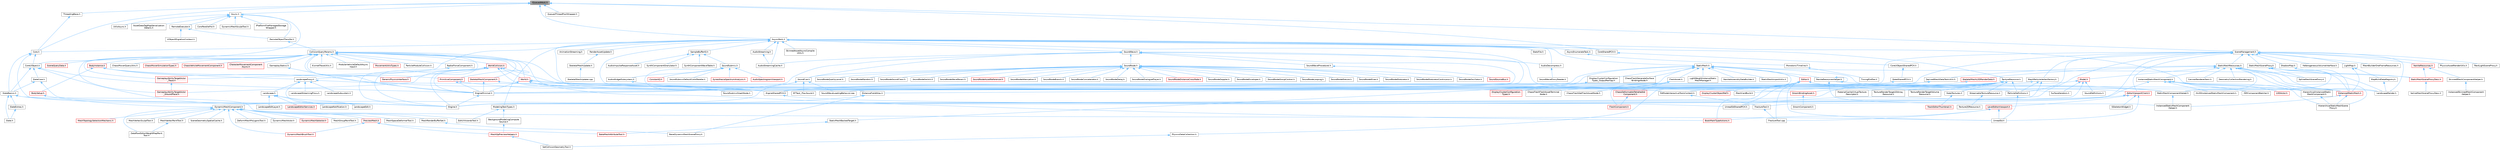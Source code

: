 digraph "IQueuedWork.h"
{
 // INTERACTIVE_SVG=YES
 // LATEX_PDF_SIZE
  bgcolor="transparent";
  edge [fontname=Helvetica,fontsize=10,labelfontname=Helvetica,labelfontsize=10];
  node [fontname=Helvetica,fontsize=10,shape=box,height=0.2,width=0.4];
  Node1 [id="Node000001",label="IQueuedWork.h",height=0.2,width=0.4,color="gray40", fillcolor="grey60", style="filled", fontcolor="black",tooltip=" "];
  Node1 -> Node2 [id="edge1_Node000001_Node000002",dir="back",color="steelblue1",style="solid",tooltip=" "];
  Node2 [id="Node000002",label="Async.h",height=0.2,width=0.4,color="grey40", fillcolor="white", style="filled",URL="$d7/ddf/Async_8h.html",tooltip=" "];
  Node2 -> Node3 [id="edge2_Node000002_Node000003",dir="back",color="steelblue1",style="solid",tooltip=" "];
  Node3 [id="Node000003",label="AssetDataTagMapSerialization\lDetails.h",height=0.2,width=0.4,color="grey40", fillcolor="white", style="filled",URL="$d5/d67/AssetDataTagMapSerializationDetails_8h.html",tooltip=" "];
  Node2 -> Node4 [id="edge3_Node000002_Node000004",dir="back",color="steelblue1",style="solid",tooltip=" "];
  Node4 [id="Node000004",label="CoreUObject.h",height=0.2,width=0.4,color="grey40", fillcolor="white", style="filled",URL="$d0/ded/CoreUObject_8h.html",tooltip=" "];
  Node4 -> Node5 [id="edge4_Node000004_Node000005",dir="back",color="steelblue1",style="solid",tooltip=" "];
  Node5 [id="Node000005",label="Engine.h",height=0.2,width=0.4,color="grey40", fillcolor="white", style="filled",URL="$d1/d34/Public_2Engine_8h.html",tooltip=" "];
  Node4 -> Node6 [id="edge5_Node000004_Node000006",dir="back",color="steelblue1",style="solid",tooltip=" "];
  Node6 [id="Node000006",label="EngineMinimal.h",height=0.2,width=0.4,color="grey40", fillcolor="white", style="filled",URL="$d0/d2c/EngineMinimal_8h.html",tooltip=" "];
  Node6 -> Node5 [id="edge6_Node000006_Node000005",dir="back",color="steelblue1",style="solid",tooltip=" "];
  Node4 -> Node7 [id="edge7_Node000004_Node000007",dir="back",color="steelblue1",style="solid",tooltip=" "];
  Node7 [id="Node000007",label="SlateBasics.h",height=0.2,width=0.4,color="grey40", fillcolor="white", style="filled",URL="$da/d2f/SlateBasics_8h.html",tooltip=" "];
  Node7 -> Node5 [id="edge8_Node000007_Node000005",dir="back",color="steelblue1",style="solid",tooltip=" "];
  Node7 -> Node8 [id="edge9_Node000007_Node000008",dir="back",color="steelblue1",style="solid",tooltip=" "];
  Node8 [id="Node000008",label="Slate.h",height=0.2,width=0.4,color="grey40", fillcolor="white", style="filled",URL="$d2/dc0/Slate_8h.html",tooltip=" "];
  Node7 -> Node9 [id="edge10_Node000007_Node000009",dir="back",color="steelblue1",style="solid",tooltip=" "];
  Node9 [id="Node000009",label="SlateExtras.h",height=0.2,width=0.4,color="grey40", fillcolor="white", style="filled",URL="$d8/dec/SlateExtras_8h.html",tooltip=" "];
  Node9 -> Node8 [id="edge11_Node000009_Node000008",dir="back",color="steelblue1",style="solid",tooltip=" "];
  Node7 -> Node10 [id="edge12_Node000007_Node000010",dir="back",color="steelblue1",style="solid",tooltip=" "];
  Node10 [id="Node000010",label="UnrealEd.h",height=0.2,width=0.4,color="grey40", fillcolor="white", style="filled",URL="$d2/d5f/UnrealEd_8h.html",tooltip=" "];
  Node4 -> Node11 [id="edge13_Node000004_Node000011",dir="back",color="steelblue1",style="solid",tooltip=" "];
  Node11 [id="Node000011",label="SlateCore.h",height=0.2,width=0.4,color="grey40", fillcolor="white", style="filled",URL="$dc/d03/SlateCore_8h.html",tooltip=" "];
  Node11 -> Node5 [id="edge14_Node000011_Node000005",dir="back",color="steelblue1",style="solid",tooltip=" "];
  Node11 -> Node7 [id="edge15_Node000011_Node000007",dir="back",color="steelblue1",style="solid",tooltip=" "];
  Node2 -> Node12 [id="edge16_Node000002_Node000012",dir="back",color="steelblue1",style="solid",tooltip=" "];
  Node12 [id="Node000012",label="CoroParallelFor.h",height=0.2,width=0.4,color="grey40", fillcolor="white", style="filled",URL="$d2/d05/CoroParallelFor_8h.html",tooltip=" "];
  Node2 -> Node13 [id="edge17_Node000002_Node000013",dir="back",color="steelblue1",style="solid",tooltip=" "];
  Node13 [id="Node000013",label="DynamicMeshSculptTool.h",height=0.2,width=0.4,color="grey40", fillcolor="white", style="filled",URL="$d6/d16/DynamicMeshSculptTool_8h.html",tooltip=" "];
  Node2 -> Node14 [id="edge18_Node000002_Node000014",dir="back",color="steelblue1",style="solid",tooltip=" "];
  Node14 [id="Node000014",label="IPlatformFileManagedStorage\lWrapper.h",height=0.2,width=0.4,color="grey40", fillcolor="white", style="filled",URL="$db/d2e/IPlatformFileManagedStorageWrapper_8h.html",tooltip=" "];
  Node2 -> Node15 [id="edge19_Node000002_Node000015",dir="back",color="steelblue1",style="solid",tooltip=" "];
  Node15 [id="Node000015",label="RemoteExecutor.h",height=0.2,width=0.4,color="grey40", fillcolor="white", style="filled",URL="$d4/dbc/RemoteExecutor_8h.html",tooltip=" "];
  Node15 -> Node16 [id="edge20_Node000015_Node000016",dir="back",color="steelblue1",style="solid",tooltip=" "];
  Node16 [id="Node000016",label="RemoteObjectTransfer.h",height=0.2,width=0.4,color="grey40", fillcolor="white", style="filled",URL="$df/d26/RemoteObjectTransfer_8h.html",tooltip=" "];
  Node16 -> Node17 [id="edge21_Node000016_Node000017",dir="back",color="steelblue1",style="solid",tooltip=" "];
  Node17 [id="Node000017",label="CollisionQueryParams.h",height=0.2,width=0.4,color="grey40", fillcolor="white", style="filled",URL="$d0/d44/CollisionQueryParams_8h.html",tooltip=" "];
  Node17 -> Node18 [id="edge22_Node000017_Node000018",dir="back",color="steelblue1",style="solid",tooltip=" "];
  Node18 [id="Node000018",label="BodyInstance.h",height=0.2,width=0.4,color="red", fillcolor="#FFF0F0", style="filled",URL="$d3/d42/BodyInstance_8h.html",tooltip=" "];
  Node18 -> Node19 [id="edge23_Node000018_Node000019",dir="back",color="steelblue1",style="solid",tooltip=" "];
  Node19 [id="Node000019",label="BodySetup.h",height=0.2,width=0.4,color="red", fillcolor="#FFF0F0", style="filled",URL="$d8/d7b/BodySetup_8h.html",tooltip=" "];
  Node19 -> Node22 [id="edge24_Node000019_Node000022",dir="back",color="steelblue1",style="solid",tooltip=" "];
  Node22 [id="Node000022",label="DynamicMeshComponent.h",height=0.2,width=0.4,color="grey40", fillcolor="white", style="filled",URL="$d8/d66/DynamicMeshComponent_8h.html",tooltip=" "];
  Node22 -> Node23 [id="edge25_Node000022_Node000023",dir="back",color="steelblue1",style="solid",tooltip=" "];
  Node23 [id="Node000023",label="DataflowEditorWeightMapPaint\lTool.h",height=0.2,width=0.4,color="grey40", fillcolor="white", style="filled",URL="$db/d46/DataflowEditorWeightMapPaintTool_8h.html",tooltip=" "];
  Node22 -> Node24 [id="edge26_Node000022_Node000024",dir="back",color="steelblue1",style="solid",tooltip=" "];
  Node24 [id="Node000024",label="DeformMeshPolygonsTool.h",height=0.2,width=0.4,color="grey40", fillcolor="white", style="filled",URL="$db/d72/DeformMeshPolygonsTool_8h.html",tooltip=" "];
  Node22 -> Node25 [id="edge27_Node000022_Node000025",dir="back",color="steelblue1",style="solid",tooltip=" "];
  Node25 [id="Node000025",label="DynamicMeshActor.h",height=0.2,width=0.4,color="grey40", fillcolor="white", style="filled",URL="$d1/d71/DynamicMeshActor_8h.html",tooltip=" "];
  Node22 -> Node26 [id="edge28_Node000022_Node000026",dir="back",color="steelblue1",style="solid",tooltip=" "];
  Node26 [id="Node000026",label="DynamicMeshBrushTool.h",height=0.2,width=0.4,color="red", fillcolor="#FFF0F0", style="filled",URL="$da/d04/DynamicMeshBrushTool_8h.html",tooltip=" "];
  Node22 -> Node30 [id="edge29_Node000022_Node000030",dir="back",color="steelblue1",style="solid",tooltip=" "];
  Node30 [id="Node000030",label="DynamicMeshSelector.h",height=0.2,width=0.4,color="red", fillcolor="#FFF0F0", style="filled",URL="$dc/d01/DynamicMeshSelector_8h.html",tooltip=" "];
  Node22 -> Node32 [id="edge30_Node000022_Node000032",dir="back",color="steelblue1",style="solid",tooltip=" "];
  Node32 [id="Node000032",label="EditUVIslandsTool.h",height=0.2,width=0.4,color="grey40", fillcolor="white", style="filled",URL="$d0/de4/EditUVIslandsTool_8h.html",tooltip=" "];
  Node22 -> Node33 [id="edge31_Node000022_Node000033",dir="back",color="steelblue1",style="solid",tooltip=" "];
  Node33 [id="Node000033",label="MeshGroupPaintTool.h",height=0.2,width=0.4,color="grey40", fillcolor="white", style="filled",URL="$dd/d04/MeshGroupPaintTool_8h.html",tooltip=" "];
  Node22 -> Node34 [id="edge32_Node000022_Node000034",dir="back",color="steelblue1",style="solid",tooltip=" "];
  Node34 [id="Node000034",label="MeshRenderBufferSet.h",height=0.2,width=0.4,color="grey40", fillcolor="white", style="filled",URL="$de/dc2/MeshRenderBufferSet_8h.html",tooltip=" "];
  Node34 -> Node35 [id="edge33_Node000034_Node000035",dir="back",color="steelblue1",style="solid",tooltip=" "];
  Node35 [id="Node000035",label="BaseDynamicMeshSceneProxy.h",height=0.2,width=0.4,color="grey40", fillcolor="white", style="filled",URL="$d2/dee/BaseDynamicMeshSceneProxy_8h.html",tooltip=" "];
  Node22 -> Node36 [id="edge34_Node000022_Node000036",dir="back",color="steelblue1",style="solid",tooltip=" "];
  Node36 [id="Node000036",label="MeshSpaceDeformerTool.h",height=0.2,width=0.4,color="grey40", fillcolor="white", style="filled",URL="$d7/dc8/MeshSpaceDeformerTool_8h.html",tooltip=" "];
  Node22 -> Node37 [id="edge35_Node000022_Node000037",dir="back",color="steelblue1",style="solid",tooltip=" "];
  Node37 [id="Node000037",label="MeshTopologySelectionMechanic.h",height=0.2,width=0.4,color="red", fillcolor="#FFF0F0", style="filled",URL="$d5/d15/MeshTopologySelectionMechanic_8h.html",tooltip=" "];
  Node22 -> Node40 [id="edge36_Node000022_Node000040",dir="back",color="steelblue1",style="solid",tooltip=" "];
  Node40 [id="Node000040",label="MeshVertexPaintTool.h",height=0.2,width=0.4,color="grey40", fillcolor="white", style="filled",URL="$db/d74/MeshVertexPaintTool_8h.html",tooltip=" "];
  Node40 -> Node23 [id="edge37_Node000040_Node000023",dir="back",color="steelblue1",style="solid",tooltip=" "];
  Node22 -> Node41 [id="edge38_Node000022_Node000041",dir="back",color="steelblue1",style="solid",tooltip=" "];
  Node41 [id="Node000041",label="MeshVertexSculptTool.h",height=0.2,width=0.4,color="grey40", fillcolor="white", style="filled",URL="$dc/da6/MeshVertexSculptTool_8h.html",tooltip=" "];
  Node22 -> Node42 [id="edge39_Node000022_Node000042",dir="back",color="steelblue1",style="solid",tooltip=" "];
  Node42 [id="Node000042",label="PreviewMesh.h",height=0.2,width=0.4,color="red", fillcolor="#FFF0F0", style="filled",URL="$d6/d30/PreviewMesh_8h.html",tooltip=" "];
  Node42 -> Node48 [id="edge40_Node000042_Node000048",dir="back",color="steelblue1",style="solid",tooltip=" "];
  Node48 [id="Node000048",label="BakeMeshAttributeTool.h",height=0.2,width=0.4,color="red", fillcolor="#FFF0F0", style="filled",URL="$d0/d82/BakeMeshAttributeTool_8h.html",tooltip=" "];
  Node42 -> Node26 [id="edge41_Node000042_Node000026",dir="back",color="steelblue1",style="solid",tooltip=" "];
  Node42 -> Node53 [id="edge42_Node000042_Node000053",dir="back",color="steelblue1",style="solid",tooltip=" "];
  Node53 [id="Node000053",label="MeshOpPreviewHelpers.h",height=0.2,width=0.4,color="red", fillcolor="#FFF0F0", style="filled",URL="$de/d33/MeshOpPreviewHelpers_8h.html",tooltip=" "];
  Node53 -> Node83 [id="edge43_Node000053_Node000083",dir="back",color="steelblue1",style="solid",tooltip=" "];
  Node83 [id="Node000083",label="SetCollisionGeometryTool.h",height=0.2,width=0.4,color="grey40", fillcolor="white", style="filled",URL="$d0/de6/SetCollisionGeometryTool_8h.html",tooltip=" "];
  Node22 -> Node94 [id="edge44_Node000022_Node000094",dir="back",color="steelblue1",style="solid",tooltip=" "];
  Node94 [id="Node000094",label="SceneGeometrySpatialCache.h",height=0.2,width=0.4,color="grey40", fillcolor="white", style="filled",URL="$d6/d6f/SceneGeometrySpatialCache_8h.html",tooltip=" "];
  Node18 -> Node96 [id="edge45_Node000018_Node000096",dir="back",color="steelblue1",style="solid",tooltip=" "];
  Node96 [id="Node000096",label="EngineSharedPCH.h",height=0.2,width=0.4,color="grey40", fillcolor="white", style="filled",URL="$dc/dbb/EngineSharedPCH_8h.html",tooltip=" "];
  Node96 -> Node97 [id="edge46_Node000096_Node000097",dir="back",color="steelblue1",style="solid",tooltip=" "];
  Node97 [id="Node000097",label="UnrealEdSharedPCH.h",height=0.2,width=0.4,color="grey40", fillcolor="white", style="filled",URL="$d1/de6/UnrealEdSharedPCH_8h.html",tooltip=" "];
  Node18 -> Node104 [id="edge47_Node000018_Node000104",dir="back",color="steelblue1",style="solid",tooltip=" "];
  Node104 [id="Node000104",label="LandscapeProxy.h",height=0.2,width=0.4,color="grey40", fillcolor="white", style="filled",URL="$db/dae/LandscapeProxy_8h.html",tooltip=" "];
  Node104 -> Node105 [id="edge48_Node000104_Node000105",dir="back",color="steelblue1",style="solid",tooltip=" "];
  Node105 [id="Node000105",label="Landscape.h",height=0.2,width=0.4,color="grey40", fillcolor="white", style="filled",URL="$d5/dd6/Landscape_8h.html",tooltip=" "];
  Node105 -> Node106 [id="edge49_Node000105_Node000106",dir="back",color="steelblue1",style="solid",tooltip=" "];
  Node106 [id="Node000106",label="LandscapeEdit.h",height=0.2,width=0.4,color="grey40", fillcolor="white", style="filled",URL="$df/d61/LandscapeEdit_8h.html",tooltip=" "];
  Node105 -> Node107 [id="edge50_Node000105_Node000107",dir="back",color="steelblue1",style="solid",tooltip=" "];
  Node107 [id="Node000107",label="LandscapeEditLayer.h",height=0.2,width=0.4,color="grey40", fillcolor="white", style="filled",URL="$d2/d34/LandscapeEditLayer_8h.html",tooltip=" "];
  Node105 -> Node108 [id="edge51_Node000105_Node000108",dir="back",color="steelblue1",style="solid",tooltip=" "];
  Node108 [id="Node000108",label="LandscapeEditorServices.h",height=0.2,width=0.4,color="red", fillcolor="#FFF0F0", style="filled",URL="$d0/de9/LandscapeEditorServices_8h.html",tooltip=" "];
  Node105 -> Node110 [id="edge52_Node000105_Node000110",dir="back",color="steelblue1",style="solid",tooltip=" "];
  Node110 [id="Node000110",label="LandscapeNotification.h",height=0.2,width=0.4,color="grey40", fillcolor="white", style="filled",URL="$d7/de3/LandscapeNotification_8h.html",tooltip=" "];
  Node104 -> Node106 [id="edge53_Node000104_Node000106",dir="back",color="steelblue1",style="solid",tooltip=" "];
  Node104 -> Node111 [id="edge54_Node000104_Node000111",dir="back",color="steelblue1",style="solid",tooltip=" "];
  Node111 [id="Node000111",label="LandscapeRender.h",height=0.2,width=0.4,color="grey40", fillcolor="white", style="filled",URL="$df/d67/LandscapeRender_8h.html",tooltip=" "];
  Node104 -> Node112 [id="edge55_Node000104_Node000112",dir="back",color="steelblue1",style="solid",tooltip=" "];
  Node112 [id="Node000112",label="LandscapeStreamingProxy.h",height=0.2,width=0.4,color="grey40", fillcolor="white", style="filled",URL="$de/d5a/LandscapeStreamingProxy_8h.html",tooltip=" "];
  Node104 -> Node113 [id="edge56_Node000104_Node000113",dir="back",color="steelblue1",style="solid",tooltip=" "];
  Node113 [id="Node000113",label="LandscapeSubsystem.h",height=0.2,width=0.4,color="grey40", fillcolor="white", style="filled",URL="$d7/ddd/LandscapeSubsystem_8h.html",tooltip=" "];
  Node18 -> Node115 [id="edge57_Node000018_Node000115",dir="back",color="steelblue1",style="solid",tooltip=" "];
  Node115 [id="Node000115",label="PrimitiveComponent.h",height=0.2,width=0.4,color="red", fillcolor="#FFF0F0", style="filled",URL="$df/d9f/PrimitiveComponent_8h.html",tooltip=" "];
  Node115 -> Node6 [id="edge58_Node000115_Node000006",dir="back",color="steelblue1",style="solid",tooltip=" "];
  Node115 -> Node96 [id="edge59_Node000115_Node000096",dir="back",color="steelblue1",style="solid",tooltip=" "];
  Node17 -> Node444 [id="edge60_Node000017_Node000444",dir="back",color="steelblue1",style="solid",tooltip=" "];
  Node444 [id="Node000444",label="ChaosMoverQueryUtils.h",height=0.2,width=0.4,color="grey40", fillcolor="white", style="filled",URL="$db/d6a/ChaosMoverQueryUtils_8h.html",tooltip=" "];
  Node17 -> Node445 [id="edge61_Node000017_Node000445",dir="back",color="steelblue1",style="solid",tooltip=" "];
  Node445 [id="Node000445",label="ChaosMoverSimulationTypes.h",height=0.2,width=0.4,color="red", fillcolor="#FFF0F0", style="filled",URL="$d5/de5/ChaosMoverSimulationTypes_8h.html",tooltip=" "];
  Node17 -> Node456 [id="edge62_Node000017_Node000456",dir="back",color="steelblue1",style="solid",tooltip=" "];
  Node456 [id="Node000456",label="ChaosVehicleMovementComponent.h",height=0.2,width=0.4,color="red", fillcolor="#FFF0F0", style="filled",URL="$dc/dfc/ChaosVehicleMovementComponent_8h.html",tooltip=" "];
  Node17 -> Node458 [id="edge63_Node000017_Node000458",dir="back",color="steelblue1",style="solid",tooltip=" "];
  Node458 [id="Node000458",label="CharacterMovementComponent\lAsync.h",height=0.2,width=0.4,color="red", fillcolor="#FFF0F0", style="filled",URL="$d4/dde/CharacterMovementComponentAsync_8h.html",tooltip=" "];
  Node17 -> Node5 [id="edge64_Node000017_Node000005",dir="back",color="steelblue1",style="solid",tooltip=" "];
  Node17 -> Node6 [id="edge65_Node000017_Node000006",dir="back",color="steelblue1",style="solid",tooltip=" "];
  Node17 -> Node96 [id="edge66_Node000017_Node000096",dir="back",color="steelblue1",style="solid",tooltip=" "];
  Node17 -> Node461 [id="edge67_Node000017_Node000461",dir="back",color="steelblue1",style="solid",tooltip=" "];
  Node461 [id="Node000461",label="GameplayAbilityTargetActor\l_GroundTrace.h",height=0.2,width=0.4,color="red", fillcolor="#FFF0F0", style="filled",URL="$d8/daf/GameplayAbilityTargetActor__GroundTrace_8h.html",tooltip=" "];
  Node17 -> Node463 [id="edge68_Node000017_Node000463",dir="back",color="steelblue1",style="solid",tooltip=" "];
  Node463 [id="Node000463",label="GameplayAbilityTargetActor\l_Trace.h",height=0.2,width=0.4,color="red", fillcolor="#FFF0F0", style="filled",URL="$d6/d1b/GameplayAbilityTargetActor__Trace_8h.html",tooltip=" "];
  Node463 -> Node461 [id="edge69_Node000463_Node000461",dir="back",color="steelblue1",style="solid",tooltip=" "];
  Node17 -> Node465 [id="edge70_Node000017_Node000465",dir="back",color="steelblue1",style="solid",tooltip=" "];
  Node465 [id="Node000465",label="GameplayStatics.h",height=0.2,width=0.4,color="grey40", fillcolor="white", style="filled",URL="$d9/dc8/GameplayStatics_8h.html",tooltip=" "];
  Node465 -> Node6 [id="edge71_Node000465_Node000006",dir="back",color="steelblue1",style="solid",tooltip=" "];
  Node17 -> Node466 [id="edge72_Node000017_Node000466",dir="back",color="steelblue1",style="solid",tooltip=" "];
  Node466 [id="Node000466",label="GenericPhysicsInterface.h",height=0.2,width=0.4,color="red", fillcolor="#FFF0F0", style="filled",URL="$d6/de8/GenericPhysicsInterface_8h.html",tooltip=" "];
  Node17 -> Node511 [id="edge73_Node000017_Node000511",dir="back",color="steelblue1",style="solid",tooltip=" "];
  Node511 [id="Node000511",label="KismetTraceUtils.h",height=0.2,width=0.4,color="grey40", fillcolor="white", style="filled",URL="$d6/d3a/KismetTraceUtils_8h.html",tooltip=" "];
  Node17 -> Node472 [id="edge74_Node000017_Node000472",dir="back",color="steelblue1",style="solid",tooltip=" "];
  Node472 [id="Node000472",label="ModularVehicleDefaultAsync\lInput.h",height=0.2,width=0.4,color="grey40", fillcolor="white", style="filled",URL="$d5/df8/ModularVehicleDefaultAsyncInput_8h.html",tooltip=" "];
  Node17 -> Node512 [id="edge75_Node000017_Node000512",dir="back",color="steelblue1",style="solid",tooltip=" "];
  Node512 [id="Node000512",label="MovementUtilsTypes.h",height=0.2,width=0.4,color="red", fillcolor="#FFF0F0", style="filled",URL="$dd/d05/MovementUtilsTypes_8h.html",tooltip=" "];
  Node17 -> Node552 [id="edge76_Node000017_Node000552",dir="back",color="steelblue1",style="solid",tooltip=" "];
  Node552 [id="Node000552",label="ParticleDefinitions.h",height=0.2,width=0.4,color="grey40", fillcolor="white", style="filled",URL="$db/dde/ParticleDefinitions_8h.html",tooltip=" "];
  Node552 -> Node10 [id="edge77_Node000552_Node000010",dir="back",color="steelblue1",style="solid",tooltip=" "];
  Node17 -> Node553 [id="edge78_Node000017_Node000553",dir="back",color="steelblue1",style="solid",tooltip=" "];
  Node553 [id="Node000553",label="ParticleModuleCollision.h",height=0.2,width=0.4,color="grey40", fillcolor="white", style="filled",URL="$d5/d24/ParticleModuleCollision_8h.html",tooltip=" "];
  Node17 -> Node115 [id="edge79_Node000017_Node000115",dir="back",color="steelblue1",style="solid",tooltip=" "];
  Node17 -> Node554 [id="edge80_Node000017_Node000554",dir="back",color="steelblue1",style="solid",tooltip=" "];
  Node554 [id="Node000554",label="RadialForceComponent.h",height=0.2,width=0.4,color="grey40", fillcolor="white", style="filled",URL="$d2/d85/RadialForceComponent_8h.html",tooltip=" "];
  Node554 -> Node5 [id="edge81_Node000554_Node000005",dir="back",color="steelblue1",style="solid",tooltip=" "];
  Node17 -> Node555 [id="edge82_Node000017_Node000555",dir="back",color="steelblue1",style="solid",tooltip=" "];
  Node555 [id="Node000555",label="SceneQueryData.h",height=0.2,width=0.4,color="red", fillcolor="#FFF0F0", style="filled",URL="$dc/d62/SceneQueryData_8h.html",tooltip=" "];
  Node17 -> Node252 [id="edge83_Node000017_Node000252",dir="back",color="steelblue1",style="solid",tooltip=" "];
  Node252 [id="Node000252",label="SkeletalMeshComponent.h",height=0.2,width=0.4,color="red", fillcolor="#FFF0F0", style="filled",URL="$d8/db5/SkeletalMeshComponent_8h.html",tooltip=" "];
  Node252 -> Node6 [id="edge84_Node000252_Node000006",dir="back",color="steelblue1",style="solid",tooltip=" "];
  Node252 -> Node96 [id="edge85_Node000252_Node000096",dir="back",color="steelblue1",style="solid",tooltip=" "];
  Node17 -> Node558 [id="edge86_Node000017_Node000558",dir="back",color="steelblue1",style="solid",tooltip=" "];
  Node558 [id="Node000558",label="World.h",height=0.2,width=0.4,color="red", fillcolor="#FFF0F0", style="filled",URL="$dd/d5b/World_8h.html",tooltip=" "];
  Node558 -> Node328 [id="edge87_Node000558_Node000328",dir="back",color="steelblue1",style="solid",tooltip=" "];
  Node328 [id="Node000328",label="BookMarkTypeActions.h",height=0.2,width=0.4,color="red", fillcolor="#FFF0F0", style="filled",URL="$d0/d2f/BookMarkTypeActions_8h.html",tooltip=" "];
  Node558 -> Node659 [id="edge88_Node000558_Node000659",dir="back",color="steelblue1",style="solid",tooltip=" "];
  Node659 [id="Node000659",label="EdModeInteractiveToolsContext.h",height=0.2,width=0.4,color="grey40", fillcolor="white", style="filled",URL="$d7/da4/EdModeInteractiveToolsContext_8h.html",tooltip=" "];
  Node659 -> Node660 [id="edge89_Node000659_Node000660",dir="back",color="steelblue1",style="solid",tooltip=" "];
  Node660 [id="Node000660",label="FractureTool.h",height=0.2,width=0.4,color="grey40", fillcolor="white", style="filled",URL="$d4/d30/FractureTool_8h.html",tooltip=" "];
  Node660 -> Node332 [id="edge90_Node000660_Node000332",dir="back",color="steelblue1",style="solid",tooltip=" "];
  Node332 [id="Node000332",label="FractureTool.cpp",height=0.2,width=0.4,color="grey40", fillcolor="white", style="filled",URL="$dc/d9a/FractureTool_8cpp.html",tooltip=" "];
  Node558 -> Node6 [id="edge91_Node000558_Node000006",dir="back",color="steelblue1",style="solid",tooltip=" "];
  Node558 -> Node96 [id="edge92_Node000558_Node000096",dir="back",color="steelblue1",style="solid",tooltip=" "];
  Node558 -> Node377 [id="edge93_Node000558_Node000377",dir="back",color="steelblue1",style="solid",tooltip=" "];
  Node377 [id="Node000377",label="StaticMeshComponentHelper.h",height=0.2,width=0.4,color="grey40", fillcolor="white", style="filled",URL="$dc/dc1/StaticMeshComponentHelper_8h.html",tooltip=" "];
  Node377 -> Node349 [id="edge94_Node000377_Node000349",dir="back",color="steelblue1",style="solid",tooltip=" "];
  Node349 [id="Node000349",label="InstancedStaticMeshComponent\lHelper.h",height=0.2,width=0.4,color="grey40", fillcolor="white", style="filled",URL="$dc/dc7/InstancedStaticMeshComponentHelper_8h.html",tooltip=" "];
  Node558 -> Node369 [id="edge95_Node000558_Node000369",dir="back",color="steelblue1",style="solid",tooltip=" "];
  Node369 [id="Node000369",label="SurfaceIterators.h",height=0.2,width=0.4,color="grey40", fillcolor="white", style="filled",URL="$da/de6/SurfaceIterators_8h.html",tooltip=" "];
  Node17 -> Node1124 [id="edge96_Node000017_Node001124",dir="back",color="steelblue1",style="solid",tooltip=" "];
  Node1124 [id="Node001124",label="WorldCollision.h",height=0.2,width=0.4,color="red", fillcolor="#FFF0F0", style="filled",URL="$d3/db3/WorldCollision_8h.html",tooltip=" "];
  Node1124 -> Node5 [id="edge97_Node001124_Node000005",dir="back",color="steelblue1",style="solid",tooltip=" "];
  Node1124 -> Node6 [id="edge98_Node001124_Node000006",dir="back",color="steelblue1",style="solid",tooltip=" "];
  Node1124 -> Node96 [id="edge99_Node001124_Node000096",dir="back",color="steelblue1",style="solid",tooltip=" "];
  Node1124 -> Node461 [id="edge100_Node001124_Node000461",dir="back",color="steelblue1",style="solid",tooltip=" "];
  Node1124 -> Node463 [id="edge101_Node001124_Node000463",dir="back",color="steelblue1",style="solid",tooltip=" "];
  Node1124 -> Node466 [id="edge102_Node001124_Node000466",dir="back",color="steelblue1",style="solid",tooltip=" "];
  Node1124 -> Node552 [id="edge103_Node001124_Node000552",dir="back",color="steelblue1",style="solid",tooltip=" "];
  Node1124 -> Node558 [id="edge104_Node001124_Node000558",dir="back",color="steelblue1",style="solid",tooltip=" "];
  Node15 -> Node1133 [id="edge105_Node000015_Node001133",dir="back",color="steelblue1",style="solid",tooltip=" "];
  Node1133 [id="Node001133",label="UObjectMigrationContext.h",height=0.2,width=0.4,color="grey40", fillcolor="white", style="filled",URL="$d8/dbd/UObjectMigrationContext_8h.html",tooltip=" "];
  Node2 -> Node16 [id="edge106_Node000002_Node000016",dir="back",color="steelblue1",style="solid",tooltip=" "];
  Node2 -> Node1134 [id="edge107_Node000002_Node001134",dir="back",color="steelblue1",style="solid",tooltip=" "];
  Node1134 [id="Node001134",label="UtilsAsync.h",height=0.2,width=0.4,color="grey40", fillcolor="white", style="filled",URL="$d2/d0c/UtilsAsync_8h.html",tooltip=" "];
  Node1 -> Node1135 [id="edge108_Node000001_Node001135",dir="back",color="steelblue1",style="solid",tooltip=" "];
  Node1135 [id="Node001135",label="AsyncWork.h",height=0.2,width=0.4,color="grey40", fillcolor="white", style="filled",URL="$da/d9a/AsyncWork_8h.html",tooltip=" "];
  Node1135 -> Node1136 [id="edge109_Node001135_Node001136",dir="back",color="steelblue1",style="solid",tooltip=" "];
  Node1136 [id="Node001136",label="AnimationStreaming.h",height=0.2,width=0.4,color="grey40", fillcolor="white", style="filled",URL="$d5/d44/AnimationStreaming_8h.html",tooltip=" "];
  Node1135 -> Node1137 [id="edge110_Node001135_Node001137",dir="back",color="steelblue1",style="solid",tooltip=" "];
  Node1137 [id="Node001137",label="AsyncEnumerateTask.h",height=0.2,width=0.4,color="grey40", fillcolor="white", style="filled",URL="$d5/d71/AsyncEnumerateTask_8h.html",tooltip=" "];
  Node1137 -> Node1138 [id="edge111_Node001137_Node001138",dir="back",color="steelblue1",style="solid",tooltip=" "];
  Node1138 [id="Node001138",label="MonotonicTimeline.h",height=0.2,width=0.4,color="grey40", fillcolor="white", style="filled",URL="$d9/dfd/MonotonicTimeline_8h.html",tooltip=" "];
  Node1138 -> Node1139 [id="edge112_Node001138_Node001139",dir="back",color="steelblue1",style="solid",tooltip=" "];
  Node1139 [id="Node001139",label="TimingProfiler.h",height=0.2,width=0.4,color="grey40", fillcolor="white", style="filled",URL="$df/d15/TimingProfiler_8h.html",tooltip=" "];
  Node1135 -> Node1140 [id="edge113_Node001135_Node001140",dir="back",color="steelblue1",style="solid",tooltip=" "];
  Node1140 [id="Node001140",label="AudioDecompress.h",height=0.2,width=0.4,color="grey40", fillcolor="white", style="filled",URL="$d9/dfd/AudioDecompress_8h.html",tooltip=" "];
  Node1140 -> Node1141 [id="edge114_Node001140_Node001141",dir="back",color="steelblue1",style="solid",tooltip=" "];
  Node1141 [id="Node001141",label="SoundWaveProxyReader.h",height=0.2,width=0.4,color="grey40", fillcolor="white", style="filled",URL="$d1/d23/SoundWaveProxyReader_8h.html",tooltip=" "];
  Node1135 -> Node1142 [id="edge115_Node001135_Node001142",dir="back",color="steelblue1",style="solid",tooltip=" "];
  Node1142 [id="Node001142",label="AudioStreaming.h",height=0.2,width=0.4,color="grey40", fillcolor="white", style="filled",URL="$db/d37/AudioStreaming_8h.html",tooltip=" "];
  Node1142 -> Node1143 [id="edge116_Node001142_Node001143",dir="back",color="steelblue1",style="solid",tooltip=" "];
  Node1143 [id="Node001143",label="AudioStreamingCache.h",height=0.2,width=0.4,color="grey40", fillcolor="white", style="filled",URL="$d2/dc1/AudioStreamingCache_8h.html",tooltip=" "];
  Node1135 -> Node1143 [id="edge117_Node001135_Node001143",dir="back",color="steelblue1",style="solid",tooltip=" "];
  Node1135 -> Node1144 [id="edge118_Node001135_Node001144",dir="back",color="steelblue1",style="solid",tooltip=" "];
  Node1144 [id="Node001144",label="Core.h",height=0.2,width=0.4,color="grey40", fillcolor="white", style="filled",URL="$d6/dd7/Core_8h.html",tooltip=" "];
  Node1144 -> Node4 [id="edge119_Node001144_Node000004",dir="back",color="steelblue1",style="solid",tooltip=" "];
  Node1144 -> Node5 [id="edge120_Node001144_Node000005",dir="back",color="steelblue1",style="solid",tooltip=" "];
  Node1144 -> Node7 [id="edge121_Node001144_Node000007",dir="back",color="steelblue1",style="solid",tooltip=" "];
  Node1135 -> Node1145 [id="edge122_Node001135_Node001145",dir="back",color="steelblue1",style="solid",tooltip=" "];
  Node1145 [id="Node001145",label="CoreSharedPCH.h",height=0.2,width=0.4,color="grey40", fillcolor="white", style="filled",URL="$d8/de5/CoreSharedPCH_8h.html",tooltip=" "];
  Node1145 -> Node1146 [id="edge123_Node001145_Node001146",dir="back",color="steelblue1",style="solid",tooltip=" "];
  Node1146 [id="Node001146",label="CoreUObjectSharedPCH.h",height=0.2,width=0.4,color="grey40", fillcolor="white", style="filled",URL="$de/d2f/CoreUObjectSharedPCH_8h.html",tooltip=" "];
  Node1146 -> Node1147 [id="edge124_Node001146_Node001147",dir="back",color="steelblue1",style="solid",tooltip=" "];
  Node1147 [id="Node001147",label="SlateSharedPCH.h",height=0.2,width=0.4,color="grey40", fillcolor="white", style="filled",URL="$d1/dfc/SlateSharedPCH_8h.html",tooltip=" "];
  Node1147 -> Node96 [id="edge125_Node001147_Node000096",dir="back",color="steelblue1",style="solid",tooltip=" "];
  Node1135 -> Node363 [id="edge126_Node001135_Node000363",dir="back",color="steelblue1",style="solid",tooltip=" "];
  Node363 [id="Node000363",label="DistanceFieldAtlas.h",height=0.2,width=0.4,color="grey40", fillcolor="white", style="filled",URL="$df/def/DistanceFieldAtlas_8h.html",tooltip=" "];
  Node363 -> Node35 [id="edge127_Node000363_Node000035",dir="back",color="steelblue1",style="solid",tooltip=" "];
  Node363 -> Node22 [id="edge128_Node000363_Node000022",dir="back",color="steelblue1",style="solid",tooltip=" "];
  Node1135 -> Node371 [id="edge129_Node001135_Node000371",dir="back",color="steelblue1",style="solid",tooltip=" "];
  Node371 [id="Node000371",label="GroomBindingAsset.h",height=0.2,width=0.4,color="red", fillcolor="#FFF0F0", style="filled",URL="$de/d26/GroomBindingAsset_8h.html",tooltip=" "];
  Node371 -> Node240 [id="edge130_Node000371_Node000240",dir="back",color="steelblue1",style="solid",tooltip=" "];
  Node240 [id="Node000240",label="GroomComponent.h",height=0.2,width=0.4,color="grey40", fillcolor="white", style="filled",URL="$de/d2e/GroomComponent_8h.html",tooltip=" "];
  Node1135 -> Node345 [id="edge131_Node001135_Node000345",dir="back",color="steelblue1",style="solid",tooltip=" "];
  Node345 [id="Node000345",label="HierarchicalInstancedStatic\lMeshComponent.h",height=0.2,width=0.4,color="grey40", fillcolor="white", style="filled",URL="$d3/ddb/HierarchicalInstancedStaticMeshComponent_8h.html",tooltip=" "];
  Node345 -> Node346 [id="edge132_Node000345_Node000346",dir="back",color="steelblue1",style="solid",tooltip=" "];
  Node346 [id="Node000346",label="HierarchicalStaticMeshScene\lProxy.h",height=0.2,width=0.4,color="grey40", fillcolor="white", style="filled",URL="$d3/d4d/HierarchicalStaticMeshSceneProxy_8h.html",tooltip=" "];
  Node1135 -> Node104 [id="edge133_Node001135_Node000104",dir="back",color="steelblue1",style="solid",tooltip=" "];
  Node1135 -> Node364 [id="edge134_Node001135_Node000364",dir="back",color="steelblue1",style="solid",tooltip=" "];
  Node364 [id="Node000364",label="MeshCardBuild.h",height=0.2,width=0.4,color="grey40", fillcolor="white", style="filled",URL="$d8/df6/MeshCardBuild_8h.html",tooltip=" "];
  Node1135 -> Node1148 [id="edge135_Node001135_Node001148",dir="back",color="steelblue1",style="solid",tooltip=" "];
  Node1148 [id="Node001148",label="ModelingTaskTypes.h",height=0.2,width=0.4,color="grey40", fillcolor="white", style="filled",URL="$d0/dd2/ModelingTaskTypes_8h.html",tooltip=" "];
  Node1148 -> Node1149 [id="edge136_Node001148_Node001149",dir="back",color="steelblue1",style="solid",tooltip=" "];
  Node1149 [id="Node001149",label="BackgroundModelingCompute\lSource.h",height=0.2,width=0.4,color="grey40", fillcolor="white", style="filled",URL="$d4/da3/BackgroundModelingComputeSource_8h.html",tooltip=" "];
  Node1149 -> Node53 [id="edge137_Node001149_Node000053",dir="back",color="steelblue1",style="solid",tooltip=" "];
  Node1148 -> Node32 [id="edge138_Node001148_Node000032",dir="back",color="steelblue1",style="solid",tooltip=" "];
  Node1135 -> Node1150 [id="edge139_Node001135_Node001150",dir="back",color="steelblue1",style="solid",tooltip=" "];
  Node1150 [id="Node001150",label="RenderAssetUpdate.h",height=0.2,width=0.4,color="grey40", fillcolor="white", style="filled",URL="$df/da4/RenderAssetUpdate_8h.html",tooltip=" "];
  Node1150 -> Node641 [id="edge140_Node001150_Node000641",dir="back",color="steelblue1",style="solid",tooltip=" "];
  Node641 [id="Node000641",label="SkeletalMeshUpdate.h",height=0.2,width=0.4,color="grey40", fillcolor="white", style="filled",URL="$df/d79/SkeletalMeshUpdate_8h.html",tooltip=" "];
  Node641 -> Node321 [id="edge141_Node000641_Node000321",dir="back",color="steelblue1",style="solid",tooltip=" "];
  Node321 [id="Node000321",label="SkeletalMeshUpdate.cpp",height=0.2,width=0.4,color="grey40", fillcolor="white", style="filled",URL="$db/d45/SkeletalMeshUpdate_8cpp.html",tooltip=" "];
  Node1135 -> Node1151 [id="edge142_Node001135_Node001151",dir="back",color="steelblue1",style="solid",tooltip=" "];
  Node1151 [id="Node001151",label="SampleBufferIO.h",height=0.2,width=0.4,color="grey40", fillcolor="white", style="filled",URL="$df/d39/SampleBufferIO_8h.html",tooltip=" "];
  Node1151 -> Node1152 [id="edge143_Node001151_Node001152",dir="back",color="steelblue1",style="solid",tooltip=" "];
  Node1152 [id="Node001152",label="AudioImpulseResponseAsset.h",height=0.2,width=0.4,color="grey40", fillcolor="white", style="filled",URL="$d5/d37/AudioImpulseResponseAsset_8h.html",tooltip=" "];
  Node1151 -> Node1153 [id="edge144_Node001151_Node001153",dir="back",color="steelblue1",style="solid",tooltip=" "];
  Node1153 [id="Node001153",label="SoundSubmix.h",height=0.2,width=0.4,color="grey40", fillcolor="white", style="filled",URL="$d9/db4/SoundSubmix_8h.html",tooltip=" "];
  Node1153 -> Node1154 [id="edge145_Node001153_Node001154",dir="back",color="steelblue1",style="solid",tooltip=" "];
  Node1154 [id="Node001154",label="AudioSpectrogramViewport.h",height=0.2,width=0.4,color="red", fillcolor="#FFF0F0", style="filled",URL="$d9/d19/AudioSpectrogramViewport_8h.html",tooltip=" "];
  Node1153 -> Node1157 [id="edge146_Node001153_Node001157",dir="back",color="steelblue1",style="solid",tooltip=" "];
  Node1157 [id="Node001157",label="AudioWidgetSubsystem.h",height=0.2,width=0.4,color="grey40", fillcolor="white", style="filled",URL="$de/d1b/AudioWidgetSubsystem_8h.html",tooltip=" "];
  Node1157 -> Node1132 [id="edge147_Node001157_Node001132",dir="back",color="steelblue1",style="solid",tooltip=" "];
  Node1132 [id="Node001132",label="SoundSubmixGraphNode.h",height=0.2,width=0.4,color="grey40", fillcolor="white", style="filled",URL="$d5/d09/SoundSubmixGraphNode_8h.html",tooltip=" "];
  Node1153 -> Node1158 [id="edge148_Node001153_Node001158",dir="back",color="steelblue1",style="solid",tooltip=" "];
  Node1158 [id="Node001158",label="ConstantQ.h",height=0.2,width=0.4,color="red", fillcolor="#FFF0F0", style="filled",URL="$de/d9f/ConstantQ_8h.html",tooltip=" "];
  Node1153 -> Node1160 [id="edge149_Node001153_Node001160",dir="back",color="steelblue1",style="solid",tooltip=" "];
  Node1160 [id="Node001160",label="SoundSubmixDefaultColorPalette.h",height=0.2,width=0.4,color="grey40", fillcolor="white", style="filled",URL="$d0/df9/SoundSubmixDefaultColorPalette_8h.html",tooltip=" "];
  Node1153 -> Node1132 [id="edge150_Node001153_Node001132",dir="back",color="steelblue1",style="solid",tooltip=" "];
  Node1153 -> Node1161 [id="edge151_Node001153_Node001161",dir="back",color="steelblue1",style="solid",tooltip=" "];
  Node1161 [id="Node001161",label="SynesthesiaSpectrumAnalysis.h",height=0.2,width=0.4,color="red", fillcolor="#FFF0F0", style="filled",URL="$d7/d2c/SynesthesiaSpectrumAnalysis_8h.html",tooltip=" "];
  Node1151 -> Node1162 [id="edge152_Node001151_Node001162",dir="back",color="steelblue1",style="solid",tooltip=" "];
  Node1162 [id="Node001162",label="SynthComponentGranulator.h",height=0.2,width=0.4,color="grey40", fillcolor="white", style="filled",URL="$d0/d29/SynthComponentGranulator_8h.html",tooltip=" "];
  Node1151 -> Node1163 [id="edge153_Node001151_Node001163",dir="back",color="steelblue1",style="solid",tooltip=" "];
  Node1163 [id="Node001163",label="SynthComponentWaveTable.h",height=0.2,width=0.4,color="grey40", fillcolor="white", style="filled",URL="$d5/d08/SynthComponentWaveTable_8h.html",tooltip=" "];
  Node1135 -> Node652 [id="edge154_Node001135_Node000652",dir="back",color="steelblue1",style="solid",tooltip=" "];
  Node652 [id="Node000652",label="SkinnedAssetAsyncCompile\lUtils.h",height=0.2,width=0.4,color="grey40", fillcolor="white", style="filled",URL="$d0/dc7/SkinnedAssetAsyncCompileUtils_8h.html",tooltip=" "];
  Node1135 -> Node1164 [id="edge155_Node001135_Node001164",dir="back",color="steelblue1",style="solid",tooltip=" "];
  Node1164 [id="Node001164",label="SoundWave.h",height=0.2,width=0.4,color="grey40", fillcolor="white", style="filled",URL="$d3/d6d/SoundWave_8h.html",tooltip=" "];
  Node1164 -> Node1140 [id="edge156_Node001164_Node001140",dir="back",color="steelblue1",style="solid",tooltip=" "];
  Node1164 -> Node1143 [id="edge157_Node001164_Node001143",dir="back",color="steelblue1",style="solid",tooltip=" "];
  Node1164 -> Node6 [id="edge158_Node001164_Node000006",dir="back",color="steelblue1",style="solid",tooltip=" "];
  Node1164 -> Node96 [id="edge159_Node001164_Node000096",dir="back",color="steelblue1",style="solid",tooltip=" "];
  Node1164 -> Node1165 [id="edge160_Node001164_Node001165",dir="back",color="steelblue1",style="solid",tooltip=" "];
  Node1165 [id="Node001165",label="SoundCue.h",height=0.2,width=0.4,color="grey40", fillcolor="white", style="filled",URL="$d8/d0b/SoundCue_8h.html",tooltip=" "];
  Node1165 -> Node583 [id="edge161_Node001165_Node000583",dir="back",color="steelblue1",style="solid",tooltip=" "];
  Node583 [id="Node000583",label="BTTask_PlaySound.h",height=0.2,width=0.4,color="grey40", fillcolor="white", style="filled",URL="$d8/d54/BTTask__PlaySound_8h.html",tooltip=" "];
  Node1165 -> Node5 [id="edge162_Node001165_Node000005",dir="back",color="steelblue1",style="solid",tooltip=" "];
  Node1165 -> Node1166 [id="edge163_Node001165_Node001166",dir="back",color="steelblue1",style="solid",tooltip=" "];
  Node1166 [id="Node001166",label="SoundWaveLoadingBehavior.cpp",height=0.2,width=0.4,color="grey40", fillcolor="white", style="filled",URL="$d7/d95/SoundWaveLoadingBehavior_8cpp.html",tooltip=" "];
  Node1164 -> Node1167 [id="edge164_Node001164_Node001167",dir="back",color="steelblue1",style="solid",tooltip=" "];
  Node1167 [id="Node001167",label="SoundNode.h",height=0.2,width=0.4,color="grey40", fillcolor="white", style="filled",URL="$da/d8b/SoundNode_8h.html",tooltip=" "];
  Node1167 -> Node1165 [id="edge165_Node001167_Node001165",dir="back",color="steelblue1",style="solid",tooltip=" "];
  Node1167 -> Node1168 [id="edge166_Node001167_Node001168",dir="back",color="steelblue1",style="solid",tooltip=" "];
  Node1168 [id="Node001168",label="SoundNodeAssetReferencer.h",height=0.2,width=0.4,color="red", fillcolor="#FFF0F0", style="filled",URL="$d8/d71/SoundNodeAssetReferencer_8h.html",tooltip=" "];
  Node1167 -> Node1170 [id="edge167_Node001167_Node001170",dir="back",color="steelblue1",style="solid",tooltip=" "];
  Node1170 [id="Node001170",label="SoundNodeAttenuation.h",height=0.2,width=0.4,color="grey40", fillcolor="white", style="filled",URL="$d0/d9d/SoundNodeAttenuation_8h.html",tooltip=" "];
  Node1167 -> Node1171 [id="edge168_Node001167_Node001171",dir="back",color="steelblue1",style="solid",tooltip=" "];
  Node1171 [id="Node001171",label="SoundNodeBranch.h",height=0.2,width=0.4,color="grey40", fillcolor="white", style="filled",URL="$da/d79/SoundNodeBranch_8h.html",tooltip=" "];
  Node1167 -> Node1172 [id="edge169_Node001167_Node001172",dir="back",color="steelblue1",style="solid",tooltip=" "];
  Node1172 [id="Node001172",label="SoundNodeConcatenator.h",height=0.2,width=0.4,color="grey40", fillcolor="white", style="filled",URL="$da/d65/SoundNodeConcatenator_8h.html",tooltip=" "];
  Node1167 -> Node1173 [id="edge170_Node001167_Node001173",dir="back",color="steelblue1",style="solid",tooltip=" "];
  Node1173 [id="Node001173",label="SoundNodeDelay.h",height=0.2,width=0.4,color="grey40", fillcolor="white", style="filled",URL="$d2/d23/SoundNodeDelay_8h.html",tooltip=" "];
  Node1167 -> Node1174 [id="edge171_Node001167_Node001174",dir="back",color="steelblue1",style="solid",tooltip=" "];
  Node1174 [id="Node001174",label="SoundNodeDialoguePlayer.h",height=0.2,width=0.4,color="grey40", fillcolor="white", style="filled",URL="$d5/dd3/SoundNodeDialoguePlayer_8h.html",tooltip=" "];
  Node1167 -> Node1175 [id="edge172_Node001167_Node001175",dir="back",color="steelblue1",style="solid",tooltip=" "];
  Node1175 [id="Node001175",label="SoundNodeDistanceCrossFade.h",height=0.2,width=0.4,color="red", fillcolor="#FFF0F0", style="filled",URL="$df/da7/SoundNodeDistanceCrossFade_8h.html",tooltip=" "];
  Node1167 -> Node1131 [id="edge173_Node001167_Node001131",dir="back",color="steelblue1",style="solid",tooltip=" "];
  Node1131 [id="Node001131",label="SoundNodeDoppler.h",height=0.2,width=0.4,color="grey40", fillcolor="white", style="filled",URL="$d1/d51/SoundNodeDoppler_8h.html",tooltip=" "];
  Node1167 -> Node1177 [id="edge174_Node001167_Node001177",dir="back",color="steelblue1",style="solid",tooltip=" "];
  Node1177 [id="Node001177",label="SoundNodeEnveloper.h",height=0.2,width=0.4,color="grey40", fillcolor="white", style="filled",URL="$d8/db7/SoundNodeEnveloper_8h.html",tooltip=" "];
  Node1167 -> Node1178 [id="edge175_Node001167_Node001178",dir="back",color="steelblue1",style="solid",tooltip=" "];
  Node1178 [id="Node001178",label="SoundNodeGroupControl.h",height=0.2,width=0.4,color="grey40", fillcolor="white", style="filled",URL="$d6/db7/SoundNodeGroupControl_8h.html",tooltip=" "];
  Node1167 -> Node1179 [id="edge176_Node001167_Node001179",dir="back",color="steelblue1",style="solid",tooltip=" "];
  Node1179 [id="Node001179",label="SoundNodeLooping.h",height=0.2,width=0.4,color="grey40", fillcolor="white", style="filled",URL="$d5/dcc/SoundNodeLooping_8h.html",tooltip=" "];
  Node1167 -> Node1180 [id="edge177_Node001167_Node001180",dir="back",color="steelblue1",style="solid",tooltip=" "];
  Node1180 [id="Node001180",label="SoundNodeMature.h",height=0.2,width=0.4,color="grey40", fillcolor="white", style="filled",URL="$d0/d81/SoundNodeMature_8h.html",tooltip=" "];
  Node1167 -> Node1181 [id="edge178_Node001167_Node001181",dir="back",color="steelblue1",style="solid",tooltip=" "];
  Node1181 [id="Node001181",label="SoundNodeMixer.h",height=0.2,width=0.4,color="grey40", fillcolor="white", style="filled",URL="$d5/d94/SoundNodeMixer_8h.html",tooltip=" "];
  Node1167 -> Node1182 [id="edge179_Node001167_Node001182",dir="back",color="steelblue1",style="solid",tooltip=" "];
  Node1182 [id="Node001182",label="SoundNodeModulator.h",height=0.2,width=0.4,color="grey40", fillcolor="white", style="filled",URL="$d6/dab/SoundNodeModulator_8h.html",tooltip=" "];
  Node1167 -> Node1183 [id="edge180_Node001167_Node001183",dir="back",color="steelblue1",style="solid",tooltip=" "];
  Node1183 [id="Node001183",label="SoundNodeModulatorContinuous.h",height=0.2,width=0.4,color="grey40", fillcolor="white", style="filled",URL="$d4/ddb/SoundNodeModulatorContinuous_8h.html",tooltip=" "];
  Node1167 -> Node1184 [id="edge181_Node001167_Node001184",dir="back",color="steelblue1",style="solid",tooltip=" "];
  Node1184 [id="Node001184",label="SoundNodeOscillator.h",height=0.2,width=0.4,color="grey40", fillcolor="white", style="filled",URL="$d4/d80/SoundNodeOscillator_8h.html",tooltip=" "];
  Node1167 -> Node1185 [id="edge182_Node001167_Node001185",dir="back",color="steelblue1",style="solid",tooltip=" "];
  Node1185 [id="Node001185",label="SoundNodeQualityLevel.h",height=0.2,width=0.4,color="grey40", fillcolor="white", style="filled",URL="$db/d51/SoundNodeQualityLevel_8h.html",tooltip=" "];
  Node1167 -> Node1186 [id="edge183_Node001167_Node001186",dir="back",color="steelblue1",style="solid",tooltip=" "];
  Node1186 [id="Node001186",label="SoundNodeRandom.h",height=0.2,width=0.4,color="grey40", fillcolor="white", style="filled",URL="$da/d39/SoundNodeRandom_8h.html",tooltip=" "];
  Node1167 -> Node1187 [id="edge184_Node001167_Node001187",dir="back",color="steelblue1",style="solid",tooltip=" "];
  Node1187 [id="Node001187",label="SoundNodeSoundClass.h",height=0.2,width=0.4,color="grey40", fillcolor="white", style="filled",URL="$d8/dd0/SoundNodeSoundClass_8h.html",tooltip=" "];
  Node1167 -> Node1188 [id="edge185_Node001167_Node001188",dir="back",color="steelblue1",style="solid",tooltip=" "];
  Node1188 [id="Node001188",label="SoundNodeSwitch.h",height=0.2,width=0.4,color="grey40", fillcolor="white", style="filled",URL="$d2/de4/SoundNodeSwitch_8h.html",tooltip=" "];
  Node1167 -> Node1189 [id="edge186_Node001167_Node001189",dir="back",color="steelblue1",style="solid",tooltip=" "];
  Node1189 [id="Node001189",label="SoundNodeWaveParam.h",height=0.2,width=0.4,color="grey40", fillcolor="white", style="filled",URL="$d4/d82/SoundNodeWaveParam_8h.html",tooltip=" "];
  Node1164 -> Node1166 [id="edge187_Node001164_Node001166",dir="back",color="steelblue1",style="solid",tooltip=" "];
  Node1164 -> Node1190 [id="edge188_Node001164_Node001190",dir="back",color="steelblue1",style="solid",tooltip=" "];
  Node1190 [id="Node001190",label="SoundWaveProcedural.h",height=0.2,width=0.4,color="grey40", fillcolor="white", style="filled",URL="$d8/d4f/SoundWaveProcedural_8h.html",tooltip=" "];
  Node1190 -> Node1191 [id="edge189_Node001190_Node001191",dir="back",color="steelblue1",style="solid",tooltip=" "];
  Node1191 [id="Node001191",label="SoundSourceBus.h",height=0.2,width=0.4,color="red", fillcolor="#FFF0F0", style="filled",URL="$d3/d51/SoundSourceBus_8h.html",tooltip=" "];
  Node1135 -> Node1192 [id="edge190_Node001135_Node001192",dir="back",color="steelblue1",style="solid",tooltip=" "];
  Node1192 [id="Node001192",label="StaticMesh.h",height=0.2,width=0.4,color="grey40", fillcolor="white", style="filled",URL="$dc/d8f/StaticMesh_8h.html",tooltip=" "];
  Node1192 -> Node1193 [id="edge191_Node001192_Node001193",dir="back",color="steelblue1",style="solid",tooltip=" "];
  Node1193 [id="Node001193",label="ChaosFleshGenerateSurface\lBindingsNode.h",height=0.2,width=0.4,color="grey40", fillcolor="white", style="filled",URL="$db/dca/ChaosFleshGenerateSurfaceBindingsNode_8h.html",tooltip=" "];
  Node1192 -> Node1194 [id="edge192_Node001192_Node001194",dir="back",color="steelblue1",style="solid",tooltip=" "];
  Node1194 [id="Node001194",label="DisplayClusterConfiguration\lTypes_OutputRemap.h",height=0.2,width=0.4,color="grey40", fillcolor="white", style="filled",URL="$d9/d4f/DisplayClusterConfigurationTypes__OutputRemap_8h.html",tooltip=" "];
  Node1194 -> Node1195 [id="edge193_Node001194_Node001195",dir="back",color="steelblue1",style="solid",tooltip=" "];
  Node1195 [id="Node001195",label="DisplayClusterConfiguration\lTypes.h",height=0.2,width=0.4,color="red", fillcolor="#FFF0F0", style="filled",URL="$d5/dc6/DisplayClusterConfigurationTypes_8h.html",tooltip=" "];
  Node1192 -> Node827 [id="edge194_Node001192_Node000827",dir="back",color="steelblue1",style="solid",tooltip=" "];
  Node827 [id="Node000827",label="Editor.h",height=0.2,width=0.4,color="red", fillcolor="#FFF0F0", style="filled",URL="$de/d6e/Editor_8h.html",tooltip=" "];
  Node827 -> Node328 [id="edge195_Node000827_Node000328",dir="back",color="steelblue1",style="solid",tooltip=" "];
  Node827 -> Node334 [id="edge196_Node000827_Node000334",dir="back",color="steelblue1",style="solid",tooltip=" "];
  Node334 [id="Node000334",label="DisplayClusterObjectRef.h",height=0.2,width=0.4,color="red", fillcolor="#FFF0F0", style="filled",URL="$d9/d87/DisplayClusterObjectRef_8h.html",tooltip=" "];
  Node827 -> Node659 [id="edge197_Node000827_Node000659",dir="back",color="steelblue1",style="solid",tooltip=" "];
  Node827 -> Node836 [id="edge198_Node000827_Node000836",dir="back",color="steelblue1",style="solid",tooltip=" "];
  Node836 [id="Node000836",label="EditorViewportClient.h",height=0.2,width=0.4,color="red", fillcolor="#FFF0F0", style="filled",URL="$d4/d41/EditorViewportClient_8h.html",tooltip=" "];
  Node836 -> Node327 [id="edge199_Node000836_Node000327",dir="back",color="steelblue1",style="solid",tooltip=" "];
  Node327 [id="Node000327",label="LevelEditorViewport.h",height=0.2,width=0.4,color="red", fillcolor="#FFF0F0", style="filled",URL="$d4/ddf/LevelEditorViewport_8h.html",tooltip=" "];
  Node327 -> Node328 [id="edge200_Node000327_Node000328",dir="back",color="steelblue1",style="solid",tooltip=" "];
  Node327 -> Node332 [id="edge201_Node000327_Node000332",dir="back",color="steelblue1",style="solid",tooltip=" "];
  Node327 -> Node10 [id="edge202_Node000327_Node000010",dir="back",color="steelblue1",style="solid",tooltip=" "];
  Node836 -> Node851 [id="edge203_Node000836_Node000851",dir="back",color="steelblue1",style="solid",tooltip=" "];
  Node851 [id="Node000851",label="SSkeletonWidget.h",height=0.2,width=0.4,color="grey40", fillcolor="white", style="filled",URL="$dd/da7/SSkeletonWidget_8h.html",tooltip=" "];
  Node836 -> Node10 [id="edge204_Node000836_Node000010",dir="back",color="steelblue1",style="solid",tooltip=" "];
  Node836 -> Node97 [id="edge205_Node000836_Node000097",dir="back",color="steelblue1",style="solid",tooltip=" "];
  Node827 -> Node332 [id="edge206_Node000827_Node000332",dir="back",color="steelblue1",style="solid",tooltip=" "];
  Node827 -> Node10 [id="edge207_Node000827_Node000010",dir="back",color="steelblue1",style="solid",tooltip=" "];
  Node827 -> Node97 [id="edge208_Node000827_Node000097",dir="back",color="steelblue1",style="solid",tooltip=" "];
  Node1192 -> Node6 [id="edge209_Node001192_Node000006",dir="back",color="steelblue1",style="solid",tooltip=" "];
  Node1192 -> Node96 [id="edge210_Node001192_Node000096",dir="back",color="steelblue1",style="solid",tooltip=" "];
  Node1192 -> Node1198 [id="edge211_Node001192_Node001198",dir="back",color="steelblue1",style="solid",tooltip=" "];
  Node1198 [id="Node001198",label="FleshAsset.h",height=0.2,width=0.4,color="grey40", fillcolor="white", style="filled",URL="$d7/d5c/FleshAsset_8h.html",tooltip=" "];
  Node1198 -> Node235 [id="edge212_Node001198_Node000235",dir="back",color="steelblue1",style="solid",tooltip=" "];
  Node235 [id="Node000235",label="ChaosDeformableTetrahedral\lComponent.h",height=0.2,width=0.4,color="red", fillcolor="#FFF0F0", style="filled",URL="$d3/db3/ChaosDeformableTetrahedralComponent_8h.html",tooltip=" "];
  Node235 -> Node237 [id="edge213_Node000235_Node000237",dir="back",color="steelblue1",style="solid",tooltip=" "];
  Node237 [id="Node000237",label="FleshComponent.h",height=0.2,width=0.4,color="red", fillcolor="#FFF0F0", style="filled",URL="$d0/d29/FleshComponent_8h.html",tooltip=" "];
  Node1198 -> Node1199 [id="edge214_Node001198_Node001199",dir="back",color="steelblue1",style="solid",tooltip=" "];
  Node1199 [id="Node001199",label="ChaosFleshFleshAssetTerminal\lNode.h",height=0.2,width=0.4,color="grey40", fillcolor="white", style="filled",URL="$d6/d93/ChaosFleshFleshAssetTerminalNode_8h.html",tooltip=" "];
  Node1198 -> Node1200 [id="edge215_Node001198_Node001200",dir="back",color="steelblue1",style="solid",tooltip=" "];
  Node1200 [id="Node001200",label="ChaosFleshGetFleshAssetNode.h",height=0.2,width=0.4,color="grey40", fillcolor="white", style="filled",URL="$d1/d4b/ChaosFleshGetFleshAssetNode_8h.html",tooltip=" "];
  Node1198 -> Node237 [id="edge216_Node001198_Node000237",dir="back",color="steelblue1",style="solid",tooltip=" "];
  Node1192 -> Node348 [id="edge217_Node001192_Node000348",dir="back",color="steelblue1",style="solid",tooltip=" "];
  Node348 [id="Node000348",label="InstancedStaticMesh.h",height=0.2,width=0.4,color="red", fillcolor="#FFF0F0", style="filled",URL="$dd/d89/InstancedStaticMesh_8h.html",tooltip=" "];
  Node348 -> Node346 [id="edge218_Node000348_Node000346",dir="back",color="steelblue1",style="solid",tooltip=" "];
  Node348 -> Node349 [id="edge219_Node000348_Node000349",dir="back",color="steelblue1",style="solid",tooltip=" "];
  Node1192 -> Node1201 [id="edge220_Node001192_Node001201",dir="back",color="steelblue1",style="solid",tooltip=" "];
  Node1201 [id="Node001201",label="LightWeightInstanceStatic\lMeshManager.h",height=0.2,width=0.4,color="grey40", fillcolor="white", style="filled",URL="$d4/d75/LightWeightInstanceStaticMeshManager_8h.html",tooltip=" "];
  Node1192 -> Node1202 [id="edge221_Node001192_Node001202",dir="back",color="steelblue1",style="solid",tooltip=" "];
  Node1202 [id="Node001202",label="NaniteAssemblyDataBuilder.h",height=0.2,width=0.4,color="grey40", fillcolor="white", style="filled",URL="$d4/d5c/NaniteAssemblyDataBuilder_8h.html",tooltip=" "];
  Node1192 -> Node505 [id="edge222_Node001192_Node000505",dir="back",color="steelblue1",style="solid",tooltip=" "];
  Node505 [id="Node000505",label="NaniteResourcesHelper.h",height=0.2,width=0.4,color="grey40", fillcolor="white", style="filled",URL="$dc/d48/NaniteResourcesHelper_8h.html",tooltip=" "];
  Node505 -> Node349 [id="edge223_Node000505_Node000349",dir="back",color="steelblue1",style="solid",tooltip=" "];
  Node505 -> Node505 [id="edge224_Node000505_Node000505",dir="back",color="steelblue1",style="solid",tooltip=" "];
  Node505 -> Node377 [id="edge225_Node000505_Node000377",dir="back",color="steelblue1",style="solid",tooltip=" "];
  Node1192 -> Node1203 [id="edge226_Node001192_Node001203",dir="back",color="steelblue1",style="solid",tooltip=" "];
  Node1203 [id="Node001203",label="PhysicsDataCollection.h",height=0.2,width=0.4,color="grey40", fillcolor="white", style="filled",URL="$d0/de2/PhysicsDataCollection_8h.html",tooltip=" "];
  Node1203 -> Node83 [id="edge227_Node001203_Node000083",dir="back",color="steelblue1",style="solid",tooltip=" "];
  Node1192 -> Node1204 [id="edge228_Node001192_Node001204",dir="back",color="steelblue1",style="solid",tooltip=" "];
  Node1204 [id="Node001204",label="StaticMeshBackedTarget.h",height=0.2,width=0.4,color="grey40", fillcolor="white", style="filled",URL="$db/d72/StaticMeshBackedTarget_8h.html",tooltip=" "];
  Node1204 -> Node48 [id="edge229_Node001204_Node000048",dir="back",color="steelblue1",style="solid",tooltip=" "];
  Node1192 -> Node1205 [id="edge230_Node001192_Node001205",dir="back",color="steelblue1",style="solid",tooltip=" "];
  Node1205 [id="Node001205",label="StaticMeshImportUtils.h",height=0.2,width=0.4,color="grey40", fillcolor="white", style="filled",URL="$df/db9/StaticMeshImportUtils_8h.html",tooltip=" "];
  Node1192 -> Node379 [id="edge231_Node001192_Node000379",dir="back",color="steelblue1",style="solid",tooltip=" "];
  Node379 [id="Node000379",label="StaticMeshSceneProxyDesc.h",height=0.2,width=0.4,color="red", fillcolor="#FFF0F0", style="filled",URL="$d0/d31/StaticMeshSceneProxyDesc_8h.html",tooltip=" "];
  Node379 -> Node359 [id="edge232_Node000379_Node000359",dir="back",color="steelblue1",style="solid",tooltip=" "];
  Node359 [id="Node000359",label="SplineMeshSceneProxyDesc.h",height=0.2,width=0.4,color="grey40", fillcolor="white", style="filled",URL="$db/d1b/SplineMeshSceneProxyDesc_8h.html",tooltip=" "];
  Node1135 -> Node1206 [id="edge233_Node001135_Node001206",dir="back",color="steelblue1",style="solid",tooltip=" "];
  Node1206 [id="Node001206",label="StatsFile.h",height=0.2,width=0.4,color="grey40", fillcolor="white", style="filled",URL="$d7/d3b/StatsFile_8h.html",tooltip=" "];
  Node1135 -> Node1207 [id="edge234_Node001135_Node001207",dir="back",color="steelblue1",style="solid",tooltip=" "];
  Node1207 [id="Node001207",label="TextureResource.h",height=0.2,width=0.4,color="grey40", fillcolor="white", style="filled",URL="$dd/df3/TextureResource_8h.html",tooltip=" "];
  Node1207 -> Node5 [id="edge235_Node001207_Node000005",dir="back",color="steelblue1",style="solid",tooltip=" "];
  Node1207 -> Node6 [id="edge236_Node001207_Node000006",dir="back",color="steelblue1",style="solid",tooltip=" "];
  Node1207 -> Node96 [id="edge237_Node001207_Node000096",dir="back",color="steelblue1",style="solid",tooltip=" "];
  Node1207 -> Node1208 [id="edge238_Node001207_Node001208",dir="back",color="steelblue1",style="solid",tooltip=" "];
  Node1208 [id="Node001208",label="MaterialCacheVirtualTexture\lDescriptor.h",height=0.2,width=0.4,color="grey40", fillcolor="white", style="filled",URL="$d7/d4c/MaterialCacheVirtualTextureDescriptor_8h.html",tooltip=" "];
  Node1207 -> Node552 [id="edge239_Node001207_Node000552",dir="back",color="steelblue1",style="solid",tooltip=" "];
  Node1207 -> Node1209 [id="edge240_Node001207_Node001209",dir="back",color="steelblue1",style="solid",tooltip=" "];
  Node1209 [id="Node001209",label="SlateTextures.h",height=0.2,width=0.4,color="grey40", fillcolor="white", style="filled",URL="$df/d06/SlateTextures_8h.html",tooltip=" "];
  Node1209 -> Node696 [id="edge241_Node001209_Node000696",dir="back",color="steelblue1",style="solid",tooltip=" "];
  Node696 [id="Node000696",label="TrackEditorThumbnail.h",height=0.2,width=0.4,color="red", fillcolor="#FFF0F0", style="filled",URL="$d6/d44/TrackEditorThumbnail_8h.html",tooltip=" "];
  Node1207 -> Node1210 [id="edge242_Node001207_Node001210",dir="back",color="steelblue1",style="solid",tooltip=" "];
  Node1210 [id="Node001210",label="StreamableTextureResource.h",height=0.2,width=0.4,color="grey40", fillcolor="white", style="filled",URL="$dd/d72/StreamableTextureResource_8h.html",tooltip=" "];
  Node1210 -> Node1211 [id="edge243_Node001210_Node001211",dir="back",color="steelblue1",style="solid",tooltip=" "];
  Node1211 [id="Node001211",label="Texture2DResource.h",height=0.2,width=0.4,color="grey40", fillcolor="white", style="filled",URL="$d1/df7/Texture2DResource_8h.html",tooltip=" "];
  Node1207 -> Node1212 [id="edge244_Node001207_Node001212",dir="back",color="steelblue1",style="solid",tooltip=" "];
  Node1212 [id="Node001212",label="TextureRenderTarget2DArray\lResource.h",height=0.2,width=0.4,color="grey40", fillcolor="white", style="filled",URL="$dc/df2/TextureRenderTarget2DArrayResource_8h.html",tooltip=" "];
  Node1207 -> Node1213 [id="edge245_Node001207_Node001213",dir="back",color="steelblue1",style="solid",tooltip=" "];
  Node1213 [id="Node001213",label="TextureRenderTargetVolume\lResource.h",height=0.2,width=0.4,color="grey40", fillcolor="white", style="filled",URL="$d0/df7/TextureRenderTargetVolumeResource_8h.html",tooltip=" "];
  Node1 -> Node1144 [id="edge246_Node000001_Node001144",dir="back",color="steelblue1",style="solid",tooltip=" "];
  Node1 -> Node1145 [id="edge247_Node000001_Node001145",dir="back",color="steelblue1",style="solid",tooltip=" "];
  Node1 -> Node1214 [id="edge248_Node000001_Node001214",dir="back",color="steelblue1",style="solid",tooltip=" "];
  Node1214 [id="Node001214",label="QueuedThreadPoolWrapper.h",height=0.2,width=0.4,color="grey40", fillcolor="white", style="filled",URL="$dc/d5f/QueuedThreadPoolWrapper_8h.html",tooltip=" "];
  Node1 -> Node1215 [id="edge249_Node000001_Node001215",dir="back",color="steelblue1",style="solid",tooltip=" "];
  Node1215 [id="Node001215",label="SceneManagement.h",height=0.2,width=0.4,color="grey40", fillcolor="white", style="filled",URL="$de/db9/SceneManagement_8h.html",tooltip=" "];
  Node1215 -> Node836 [id="edge250_Node001215_Node000836",dir="back",color="steelblue1",style="solid",tooltip=" "];
  Node1215 -> Node5 [id="edge251_Node001215_Node000005",dir="back",color="steelblue1",style="solid",tooltip=" "];
  Node1215 -> Node6 [id="edge252_Node001215_Node000006",dir="back",color="steelblue1",style="solid",tooltip=" "];
  Node1215 -> Node96 [id="edge253_Node001215_Node000096",dir="back",color="steelblue1",style="solid",tooltip=" "];
  Node1215 -> Node660 [id="edge254_Node001215_Node000660",dir="back",color="steelblue1",style="solid",tooltip=" "];
  Node1215 -> Node1216 [id="edge255_Node001215_Node001216",dir="back",color="steelblue1",style="solid",tooltip=" "];
  Node1216 [id="Node001216",label="HeterogeneousVolumeInterface.h",height=0.2,width=0.4,color="grey40", fillcolor="white", style="filled",URL="$d3/de3/HeterogeneousVolumeInterface_8h.html",tooltip=" "];
  Node1215 -> Node111 [id="edge256_Node001215_Node000111",dir="back",color="steelblue1",style="solid",tooltip=" "];
  Node1215 -> Node1217 [id="edge257_Node001215_Node001217",dir="back",color="steelblue1",style="solid",tooltip=" "];
  Node1217 [id="Node001217",label="LightMap.h",height=0.2,width=0.4,color="grey40", fillcolor="white", style="filled",URL="$d1/d76/LightMap_8h.html",tooltip=" "];
  Node1217 -> Node348 [id="edge258_Node001217_Node000348",dir="back",color="steelblue1",style="solid",tooltip=" "];
  Node1217 -> Node1218 [id="edge259_Node001217_Node001218",dir="back",color="steelblue1",style="solid",tooltip=" "];
  Node1218 [id="Node001218",label="MapBuildDataRegistry.h",height=0.2,width=0.4,color="grey40", fillcolor="white", style="filled",URL="$df/dac/MapBuildDataRegistry_8h.html",tooltip=" "];
  Node1218 -> Node111 [id="edge260_Node001218_Node000111",dir="back",color="steelblue1",style="solid",tooltip=" "];
  Node1215 -> Node1219 [id="edge261_Node001215_Node001219",dir="back",color="steelblue1",style="solid",tooltip=" "];
  Node1219 [id="Node001219",label="MeshBuilderOneFrameResources.h",height=0.2,width=0.4,color="grey40", fillcolor="white", style="filled",URL="$df/d7c/MeshBuilderOneFrameResources_8h.html",tooltip=" "];
  Node1215 -> Node1220 [id="edge262_Node001215_Node001220",dir="back",color="steelblue1",style="solid",tooltip=" "];
  Node1220 [id="Node001220",label="MeshParticleVertexFactory.h",height=0.2,width=0.4,color="grey40", fillcolor="white", style="filled",URL="$d5/d83/MeshParticleVertexFactory_8h.html",tooltip=" "];
  Node1220 -> Node5 [id="edge263_Node001220_Node000005",dir="back",color="steelblue1",style="solid",tooltip=" "];
  Node1220 -> Node6 [id="edge264_Node001220_Node000006",dir="back",color="steelblue1",style="solid",tooltip=" "];
  Node1220 -> Node552 [id="edge265_Node001220_Node000552",dir="back",color="steelblue1",style="solid",tooltip=" "];
  Node1215 -> Node646 [id="edge266_Node001215_Node000646",dir="back",color="steelblue1",style="solid",tooltip=" "];
  Node646 [id="Node000646",label="NaniteResources.h",height=0.2,width=0.4,color="red", fillcolor="#FFF0F0", style="filled",URL="$d7/d8b/NaniteResources_8h.html",tooltip=" "];
  Node646 -> Node324 [id="edge267_Node000646_Node000324",dir="back",color="steelblue1",style="solid",tooltip=" "];
  Node324 [id="Node000324",label="SkinnedMeshComponentHelper.h",height=0.2,width=0.4,color="grey40", fillcolor="white", style="filled",URL="$db/d81/SkinnedMeshComponentHelper_8h.html",tooltip=" "];
  Node324 -> Node260 [id="edge268_Node000324_Node000260",dir="back",color="steelblue1",style="solid",tooltip=" "];
  Node260 [id="Node000260",label="InstancedSkinnedMeshComponent\lHelper.h",height=0.2,width=0.4,color="grey40", fillcolor="white", style="filled",URL="$d1/d86/InstancedSkinnedMeshComponentHelper_8h.html",tooltip=" "];
  Node646 -> Node379 [id="edge269_Node000646_Node000379",dir="back",color="steelblue1",style="solid",tooltip=" "];
  Node1215 -> Node552 [id="edge270_Node001215_Node000552",dir="back",color="steelblue1",style="solid",tooltip=" "];
  Node1215 -> Node482 [id="edge271_Node001215_Node000482",dir="back",color="steelblue1",style="solid",tooltip=" "];
  Node482 [id="Node000482",label="PhysicsAssetRenderUtils.h",height=0.2,width=0.4,color="grey40", fillcolor="white", style="filled",URL="$d2/dee/PhysicsAssetRenderUtils_8h.html",tooltip=" "];
  Node1215 -> Node1221 [id="edge272_Node001215_Node001221",dir="back",color="steelblue1",style="solid",tooltip=" "];
  Node1221 [id="Node001221",label="RectLightSceneProxy.h",height=0.2,width=0.4,color="grey40", fillcolor="white", style="filled",URL="$d4/d78/RectLightSceneProxy_8h.html",tooltip=" "];
  Node1215 -> Node1222 [id="edge273_Node001215_Node001222",dir="back",color="steelblue1",style="solid",tooltip=" "];
  Node1222 [id="Node001222",label="ShadowMap.h",height=0.2,width=0.4,color="grey40", fillcolor="white", style="filled",URL="$d1/ddb/ShadowMap_8h.html",tooltip=" "];
  Node1222 -> Node348 [id="edge274_Node001222_Node000348",dir="back",color="steelblue1",style="solid",tooltip=" "];
  Node1215 -> Node360 [id="edge275_Node001215_Node000360",dir="back",color="steelblue1",style="solid",tooltip=" "];
  Node360 [id="Node000360",label="StaticMeshResources.h",height=0.2,width=0.4,color="grey40", fillcolor="white", style="filled",URL="$d0/db7/StaticMeshResources_8h.html",tooltip=" "];
  Node360 -> Node361 [id="edge276_Node000360_Node000361",dir="back",color="steelblue1",style="solid",tooltip=" "];
  Node361 [id="Node000361",label="CanvasRendererItem.h",height=0.2,width=0.4,color="grey40", fillcolor="white", style="filled",URL="$d7/d93/CanvasRendererItem_8h.html",tooltip=" "];
  Node360 -> Node362 [id="edge277_Node000360_Node000362",dir="back",color="steelblue1",style="solid",tooltip=" "];
  Node362 [id="Node000362",label="DerivedMeshDataTaskUtils.h",height=0.2,width=0.4,color="grey40", fillcolor="white", style="filled",URL="$d2/d98/DerivedMeshDataTaskUtils_8h.html",tooltip=" "];
  Node362 -> Node363 [id="edge278_Node000362_Node000363",dir="back",color="steelblue1",style="solid",tooltip=" "];
  Node362 -> Node364 [id="edge279_Node000362_Node000364",dir="back",color="steelblue1",style="solid",tooltip=" "];
  Node360 -> Node365 [id="edge280_Node000360_Node000365",dir="back",color="steelblue1",style="solid",tooltip=" "];
  Node365 [id="Node000365",label="GeometryCollectionRendering.h",height=0.2,width=0.4,color="grey40", fillcolor="white", style="filled",URL="$dc/d68/GeometryCollectionRendering_8h.html",tooltip=" "];
  Node360 -> Node345 [id="edge281_Node000360_Node000345",dir="back",color="steelblue1",style="solid",tooltip=" "];
  Node360 -> Node346 [id="edge282_Node000360_Node000346",dir="back",color="steelblue1",style="solid",tooltip=" "];
  Node360 -> Node348 [id="edge283_Node000360_Node000348",dir="back",color="steelblue1",style="solid",tooltip=" "];
  Node360 -> Node344 [id="edge284_Node000360_Node000344",dir="back",color="steelblue1",style="solid",tooltip=" "];
  Node344 [id="Node000344",label="InstancedStaticMeshComponent.h",height=0.2,width=0.4,color="grey40", fillcolor="white", style="filled",URL="$d8/d5d/InstancedStaticMeshComponent_8h.html",tooltip=" "];
  Node344 -> Node5 [id="edge285_Node000344_Node000005",dir="back",color="steelblue1",style="solid",tooltip=" "];
  Node344 -> Node99 [id="edge286_Node000344_Node000099",dir="back",color="steelblue1",style="solid",tooltip=" "];
  Node99 [id="Node000099",label="HLODInstancedStaticMeshComponent.h",height=0.2,width=0.4,color="grey40", fillcolor="white", style="filled",URL="$dd/d88/HLODInstancedStaticMeshComponent_8h.html",tooltip=" "];
  Node344 -> Node345 [id="edge287_Node000344_Node000345",dir="back",color="steelblue1",style="solid",tooltip=" "];
  Node344 -> Node346 [id="edge288_Node000344_Node000346",dir="back",color="steelblue1",style="solid",tooltip=" "];
  Node344 -> Node347 [id="edge289_Node000344_Node000347",dir="back",color="steelblue1",style="solid",tooltip=" "];
  Node347 [id="Node000347",label="ISMComponentBatcher.h",height=0.2,width=0.4,color="grey40", fillcolor="white", style="filled",URL="$d8/def/ISMComponentBatcher_8h.html",tooltip=" "];
  Node344 -> Node348 [id="edge290_Node000344_Node000348",dir="back",color="steelblue1",style="solid",tooltip=" "];
  Node344 -> Node351 [id="edge291_Node000344_Node000351",dir="back",color="steelblue1",style="solid",tooltip=" "];
  Node351 [id="Node000351",label="LODActor.h",height=0.2,width=0.4,color="red", fillcolor="#FFF0F0", style="filled",URL="$df/de0/LODActor_8h.html",tooltip=" "];
  Node360 -> Node111 [id="edge292_Node000360_Node000111",dir="back",color="steelblue1",style="solid",tooltip=" "];
  Node360 -> Node366 [id="edge293_Node000360_Node000366",dir="back",color="steelblue1",style="solid",tooltip=" "];
  Node366 [id="Node000366",label="Model.h",height=0.2,width=0.4,color="red", fillcolor="#FFF0F0", style="filled",URL="$dd/d63/Public_2Model_8h.html",tooltip=" "];
  Node366 -> Node5 [id="edge294_Node000366_Node000005",dir="back",color="steelblue1",style="solid",tooltip=" "];
  Node366 -> Node96 [id="edge295_Node000366_Node000096",dir="back",color="steelblue1",style="solid",tooltip=" "];
  Node366 -> Node368 [id="edge296_Node000366_Node000368",dir="back",color="steelblue1",style="solid",tooltip=" "];
  Node368 [id="Node000368",label="SoundDefinitions.h",height=0.2,width=0.4,color="grey40", fillcolor="white", style="filled",URL="$d4/da9/SoundDefinitions_8h.html",tooltip=" "];
  Node366 -> Node369 [id="edge297_Node000366_Node000369",dir="back",color="steelblue1",style="solid",tooltip=" "];
  Node360 -> Node370 [id="edge298_Node000360_Node000370",dir="back",color="steelblue1",style="solid",tooltip=" "];
  Node370 [id="Node000370",label="SkeletalMeshLODRenderData.h",height=0.2,width=0.4,color="red", fillcolor="#FFF0F0", style="filled",URL="$d0/d5a/SkeletalMeshLODRenderData_8h.html",tooltip=" "];
  Node370 -> Node371 [id="edge299_Node000370_Node000371",dir="back",color="steelblue1",style="solid",tooltip=" "];
  Node360 -> Node358 [id="edge300_Node000360_Node000358",dir="back",color="steelblue1",style="solid",tooltip=" "];
  Node358 [id="Node000358",label="SplineMeshSceneProxy.h",height=0.2,width=0.4,color="grey40", fillcolor="white", style="filled",URL="$dd/dcb/SplineMeshSceneProxy_8h.html",tooltip=" "];
  Node360 -> Node377 [id="edge301_Node000360_Node000377",dir="back",color="steelblue1",style="solid",tooltip=" "];
  Node1215 -> Node378 [id="edge302_Node001215_Node000378",dir="back",color="steelblue1",style="solid",tooltip=" "];
  Node378 [id="Node000378",label="StaticMeshSceneProxy.h",height=0.2,width=0.4,color="grey40", fillcolor="white", style="filled",URL="$d8/d6d/StaticMeshSceneProxy_8h.html",tooltip=" "];
  Node378 -> Node348 [id="edge303_Node000378_Node000348",dir="back",color="steelblue1",style="solid",tooltip=" "];
  Node378 -> Node111 [id="edge304_Node000378_Node000111",dir="back",color="steelblue1",style="solid",tooltip=" "];
  Node378 -> Node358 [id="edge305_Node000378_Node000358",dir="back",color="steelblue1",style="solid",tooltip=" "];
  Node378 -> Node377 [id="edge306_Node000378_Node000377",dir="back",color="steelblue1",style="solid",tooltip=" "];
  Node378 -> Node379 [id="edge307_Node000378_Node000379",dir="back",color="steelblue1",style="solid",tooltip=" "];
  Node1 -> Node1223 [id="edge308_Node000001_Node001223",dir="back",color="steelblue1",style="solid",tooltip=" "];
  Node1223 [id="Node001223",label="ThreadingBase.h",height=0.2,width=0.4,color="grey40", fillcolor="white", style="filled",URL="$d6/da6/ThreadingBase_8h.html",tooltip=" "];
  Node1223 -> Node1144 [id="edge309_Node001223_Node001144",dir="back",color="steelblue1",style="solid",tooltip=" "];
}
